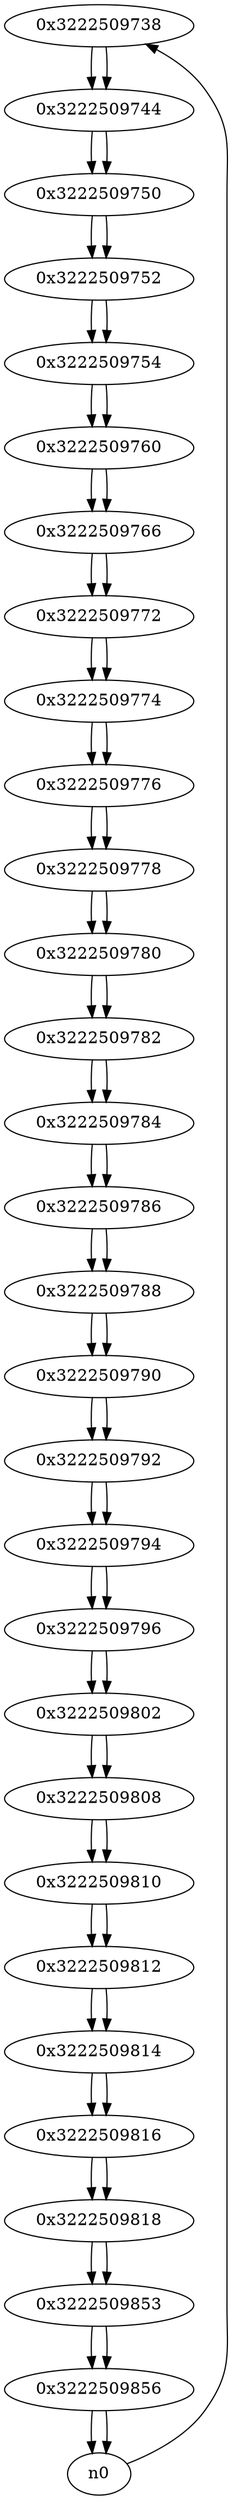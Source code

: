 digraph G{
/* nodes */
  n1 [label="0x3222509738"]
  n2 [label="0x3222509744"]
  n3 [label="0x3222509750"]
  n4 [label="0x3222509752"]
  n5 [label="0x3222509754"]
  n6 [label="0x3222509760"]
  n7 [label="0x3222509766"]
  n8 [label="0x3222509772"]
  n9 [label="0x3222509774"]
  n10 [label="0x3222509776"]
  n11 [label="0x3222509778"]
  n12 [label="0x3222509780"]
  n13 [label="0x3222509782"]
  n14 [label="0x3222509784"]
  n15 [label="0x3222509786"]
  n16 [label="0x3222509788"]
  n17 [label="0x3222509790"]
  n18 [label="0x3222509792"]
  n19 [label="0x3222509794"]
  n20 [label="0x3222509796"]
  n21 [label="0x3222509802"]
  n22 [label="0x3222509808"]
  n23 [label="0x3222509810"]
  n24 [label="0x3222509812"]
  n25 [label="0x3222509814"]
  n26 [label="0x3222509816"]
  n27 [label="0x3222509818"]
  n28 [label="0x3222509853"]
  n29 [label="0x3222509856"]
/* edges */
n1 -> n2;
n0 -> n1;
n2 -> n3;
n1 -> n2;
n3 -> n4;
n2 -> n3;
n4 -> n5;
n3 -> n4;
n5 -> n6;
n4 -> n5;
n6 -> n7;
n5 -> n6;
n7 -> n8;
n6 -> n7;
n8 -> n9;
n7 -> n8;
n9 -> n10;
n8 -> n9;
n10 -> n11;
n9 -> n10;
n11 -> n12;
n10 -> n11;
n12 -> n13;
n11 -> n12;
n13 -> n14;
n12 -> n13;
n14 -> n15;
n13 -> n14;
n15 -> n16;
n14 -> n15;
n16 -> n17;
n15 -> n16;
n17 -> n18;
n16 -> n17;
n18 -> n19;
n17 -> n18;
n19 -> n20;
n18 -> n19;
n20 -> n21;
n19 -> n20;
n21 -> n22;
n20 -> n21;
n22 -> n23;
n21 -> n22;
n23 -> n24;
n22 -> n23;
n24 -> n25;
n23 -> n24;
n25 -> n26;
n24 -> n25;
n26 -> n27;
n25 -> n26;
n27 -> n28;
n26 -> n27;
n28 -> n29;
n27 -> n28;
n29 -> n0;
n29 -> n0;
n28 -> n29;
}
